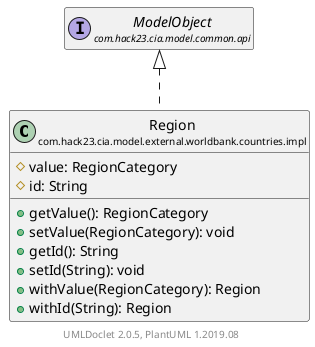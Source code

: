 @startuml
    set namespaceSeparator none
    hide empty fields
    hide empty methods

    class "<size:14>Region\n<size:10>com.hack23.cia.model.external.worldbank.countries.impl" as com.hack23.cia.model.external.worldbank.countries.impl.Region [[Region.html]] {
        #value: RegionCategory
        #id: String
        +getValue(): RegionCategory
        +setValue(RegionCategory): void
        +getId(): String
        +setId(String): void
        +withValue(RegionCategory): Region
        +withId(String): Region
    }

    interface "<size:14>ModelObject\n<size:10>com.hack23.cia.model.common.api" as com.hack23.cia.model.common.api.ModelObject

    com.hack23.cia.model.common.api.ModelObject <|.. com.hack23.cia.model.external.worldbank.countries.impl.Region

    center footer UMLDoclet 2.0.5, PlantUML 1.2019.08
@enduml
